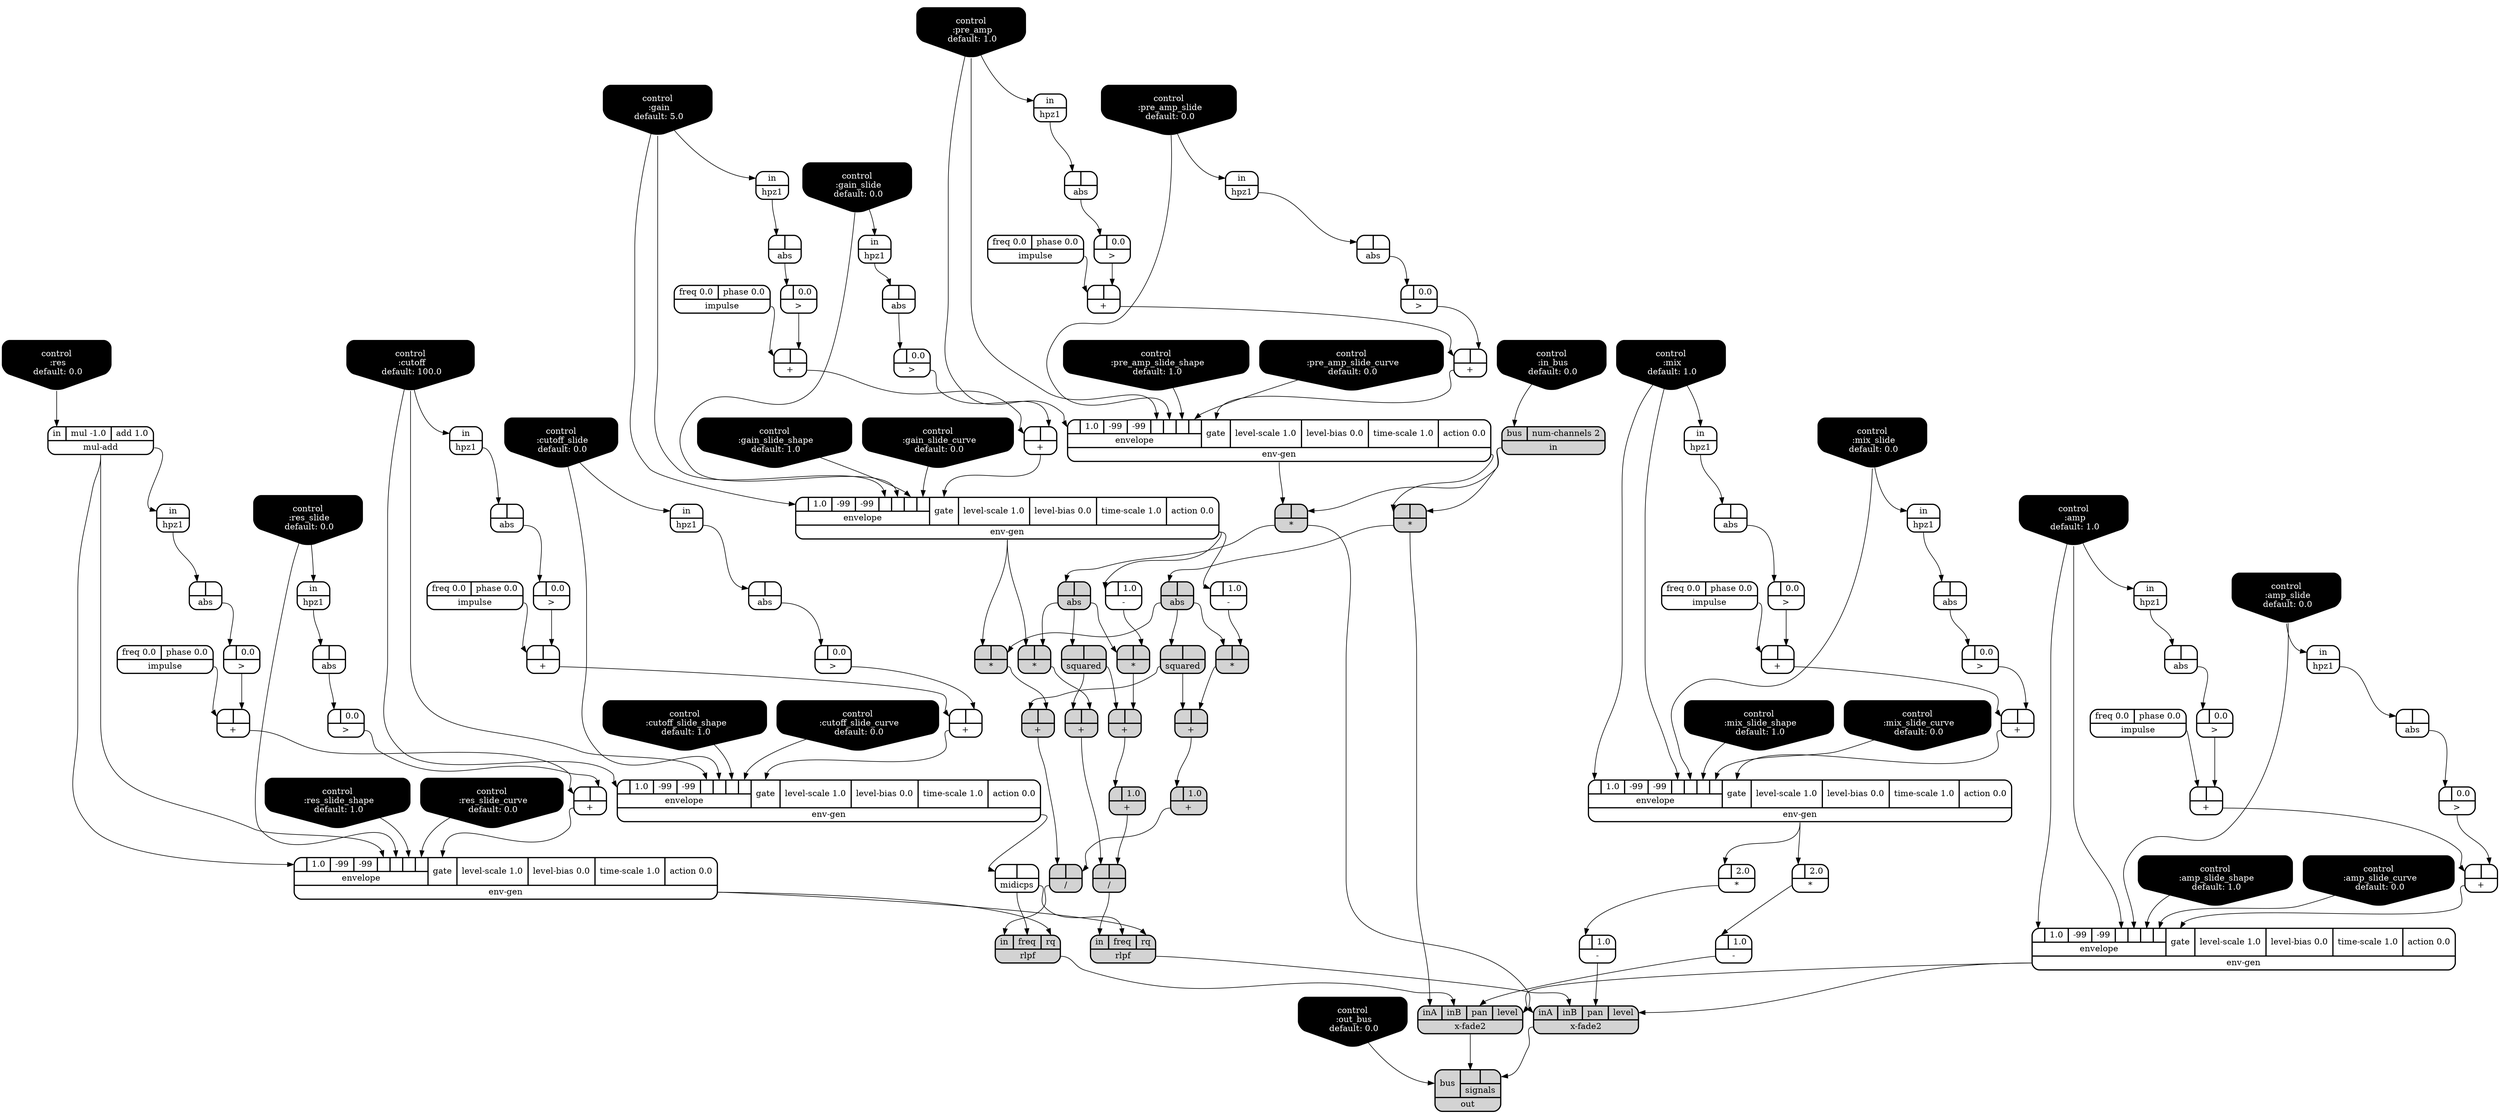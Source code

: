 digraph synthdef {
43 [label = "{{ <a> |<b> } |<__UG_NAME__>* }" style="filled, bold, rounded"  shape=record rankdir=LR];
57 [label = "{{ <a> |<b> } |<__UG_NAME__>* }" style="filled, bold, rounded"  shape=record rankdir=LR];
71 [label = "{{ <a> |<b> 2.0} |<__UG_NAME__>* }" style="bold, rounded" shape=record rankdir=LR];
72 [label = "{{ <a> |<b> } |<__UG_NAME__>* }" style="filled, bold, rounded"  shape=record rankdir=LR];
83 [label = "{{ <a> |<b> } |<__UG_NAME__>* }" style="filled, bold, rounded"  shape=record rankdir=LR];
86 [label = "{{ <a> |<b> } |<__UG_NAME__>* }" style="filled, bold, rounded"  shape=record rankdir=LR];
100 [label = "{{ <a> |<b> 2.0} |<__UG_NAME__>* }" style="bold, rounded" shape=record rankdir=LR];
110 [label = "{{ <a> |<b> } |<__UG_NAME__>* }" style="filled, bold, rounded"  shape=record rankdir=LR];
36 [label = "{{ <a> |<b> } |<__UG_NAME__>+ }" style="bold, rounded" shape=record rankdir=LR];
40 [label = "{{ <a> |<b> } |<__UG_NAME__>+ }" style="bold, rounded" shape=record rankdir=LR];
50 [label = "{{ <a> |<b> } |<__UG_NAME__>+ }" style="bold, rounded" shape=record rankdir=LR];
54 [label = "{{ <a> |<b> } |<__UG_NAME__>+ }" style="bold, rounded" shape=record rankdir=LR];
58 [label = "{{ <a> |<b> } |<__UG_NAME__>+ }" style="filled, bold, rounded"  shape=record rankdir=LR];
65 [label = "{{ <a> |<b> } |<__UG_NAME__>+ }" style="bold, rounded" shape=record rankdir=LR];
69 [label = "{{ <a> |<b> } |<__UG_NAME__>+ }" style="bold, rounded" shape=record rankdir=LR];
78 [label = "{{ <a> |<b> } |<__UG_NAME__>+ }" style="bold, rounded" shape=record rankdir=LR];
79 [label = "{{ <a> |<b> } |<__UG_NAME__>+ }" style="bold, rounded" shape=record rankdir=LR];
84 [label = "{{ <a> |<b> } |<__UG_NAME__>+ }" style="filled, bold, rounded"  shape=record rankdir=LR];
87 [label = "{{ <a> |<b> } |<__UG_NAME__>+ }" style="filled, bold, rounded"  shape=record rankdir=LR];
88 [label = "{{ <a> |<b> 1.0} |<__UG_NAME__>+ }" style="filled, bold, rounded"  shape=record rankdir=LR];
93 [label = "{{ <a> |<b> } |<__UG_NAME__>+ }" style="bold, rounded" shape=record rankdir=LR];
95 [label = "{{ <a> |<b> } |<__UG_NAME__>+ }" style="bold, rounded" shape=record rankdir=LR];
104 [label = "{{ <a> |<b> } |<__UG_NAME__>+ }" style="bold, rounded" shape=record rankdir=LR];
107 [label = "{{ <a> |<b> } |<__UG_NAME__>+ }" style="bold, rounded" shape=record rankdir=LR];
111 [label = "{{ <a> |<b> } |<__UG_NAME__>+ }" style="filled, bold, rounded"  shape=record rankdir=LR];
112 [label = "{{ <a> |<b> 1.0} |<__UG_NAME__>+ }" style="filled, bold, rounded"  shape=record rankdir=LR];
56 [label = "{{ <a> |<b> 1.0} |<__UG_NAME__>- }" style="bold, rounded" shape=record rankdir=LR];
85 [label = "{{ <a> |<b> 1.0} |<__UG_NAME__>- }" style="bold, rounded" shape=record rankdir=LR];
101 [label = "{{ <a> |<b> 1.0} |<__UG_NAME__>- }" style="bold, rounded" shape=record rankdir=LR];
115 [label = "{{ <a> |<b> 1.0} |<__UG_NAME__>- }" style="bold, rounded" shape=record rankdir=LR];
89 [label = "{{ <a> |<b> } |<__UG_NAME__>/ }" style="filled, bold, rounded"  shape=record rankdir=LR];
113 [label = "{{ <a> |<b> } |<__UG_NAME__>/ }" style="filled, bold, rounded"  shape=record rankdir=LR];
28 [label = "{{ <a> |<b> 0.0} |<__UG_NAME__>\> }" style="bold, rounded" shape=record rankdir=LR];
35 [label = "{{ <a> |<b> 0.0} |<__UG_NAME__>\> }" style="bold, rounded" shape=record rankdir=LR];
39 [label = "{{ <a> |<b> 0.0} |<__UG_NAME__>\> }" style="bold, rounded" shape=record rankdir=LR];
49 [label = "{{ <a> |<b> 0.0} |<__UG_NAME__>\> }" style="bold, rounded" shape=record rankdir=LR];
53 [label = "{{ <a> |<b> 0.0} |<__UG_NAME__>\> }" style="bold, rounded" shape=record rankdir=LR];
64 [label = "{{ <a> |<b> 0.0} |<__UG_NAME__>\> }" style="bold, rounded" shape=record rankdir=LR];
68 [label = "{{ <a> |<b> 0.0} |<__UG_NAME__>\> }" style="bold, rounded" shape=record rankdir=LR];
77 [label = "{{ <a> |<b> 0.0} |<__UG_NAME__>\> }" style="bold, rounded" shape=record rankdir=LR];
92 [label = "{{ <a> |<b> 0.0} |<__UG_NAME__>\> }" style="bold, rounded" shape=record rankdir=LR];
94 [label = "{{ <a> |<b> 0.0} |<__UG_NAME__>\> }" style="bold, rounded" shape=record rankdir=LR];
103 [label = "{{ <a> |<b> 0.0} |<__UG_NAME__>\> }" style="bold, rounded" shape=record rankdir=LR];
106 [label = "{{ <a> |<b> 0.0} |<__UG_NAME__>\> }" style="bold, rounded" shape=record rankdir=LR];
27 [label = "{{ <a> |<b> } |<__UG_NAME__>abs }" style="bold, rounded" shape=record rankdir=LR];
34 [label = "{{ <a> |<b> } |<__UG_NAME__>abs }" style="bold, rounded" shape=record rankdir=LR];
38 [label = "{{ <a> |<b> } |<__UG_NAME__>abs }" style="bold, rounded" shape=record rankdir=LR];
44 [label = "{{ <a> |<b> } |<__UG_NAME__>abs }" style="filled, bold, rounded"  shape=record rankdir=LR];
48 [label = "{{ <a> |<b> } |<__UG_NAME__>abs }" style="bold, rounded" shape=record rankdir=LR];
52 [label = "{{ <a> |<b> } |<__UG_NAME__>abs }" style="bold, rounded" shape=record rankdir=LR];
61 [label = "{{ <a> |<b> } |<__UG_NAME__>abs }" style="bold, rounded" shape=record rankdir=LR];
63 [label = "{{ <a> |<b> } |<__UG_NAME__>abs }" style="bold, rounded" shape=record rankdir=LR];
67 [label = "{{ <a> |<b> } |<__UG_NAME__>abs }" style="bold, rounded" shape=record rankdir=LR];
73 [label = "{{ <a> |<b> } |<__UG_NAME__>abs }" style="filled, bold, rounded"  shape=record rankdir=LR];
76 [label = "{{ <a> |<b> } |<__UG_NAME__>abs }" style="bold, rounded" shape=record rankdir=LR];
82 [label = "{{ <a> |<b> } |<__UG_NAME__>abs }" style="bold, rounded" shape=record rankdir=LR];
91 [label = "{{ <a> |<b> } |<__UG_NAME__>abs }" style="bold, rounded" shape=record rankdir=LR];
105 [label = "{{ <a> |<b> } |<__UG_NAME__>abs }" style="bold, rounded" shape=record rankdir=LR];
0 [label = "control
 :amp
 default: 1.0" shape=invhouse style="rounded, filled, bold" fillcolor=black fontcolor=white ]; 
1 [label = "control
 :amp_slide
 default: 0.0" shape=invhouse style="rounded, filled, bold" fillcolor=black fontcolor=white ]; 
2 [label = "control
 :amp_slide_shape
 default: 1.0" shape=invhouse style="rounded, filled, bold" fillcolor=black fontcolor=white ]; 
3 [label = "control
 :amp_slide_curve
 default: 0.0" shape=invhouse style="rounded, filled, bold" fillcolor=black fontcolor=white ]; 
4 [label = "control
 :mix
 default: 1.0" shape=invhouse style="rounded, filled, bold" fillcolor=black fontcolor=white ]; 
5 [label = "control
 :mix_slide
 default: 0.0" shape=invhouse style="rounded, filled, bold" fillcolor=black fontcolor=white ]; 
6 [label = "control
 :mix_slide_shape
 default: 1.0" shape=invhouse style="rounded, filled, bold" fillcolor=black fontcolor=white ]; 
7 [label = "control
 :mix_slide_curve
 default: 0.0" shape=invhouse style="rounded, filled, bold" fillcolor=black fontcolor=white ]; 
8 [label = "control
 :pre_amp
 default: 1.0" shape=invhouse style="rounded, filled, bold" fillcolor=black fontcolor=white ]; 
9 [label = "control
 :pre_amp_slide
 default: 0.0" shape=invhouse style="rounded, filled, bold" fillcolor=black fontcolor=white ]; 
10 [label = "control
 :pre_amp_slide_shape
 default: 1.0" shape=invhouse style="rounded, filled, bold" fillcolor=black fontcolor=white ]; 
11 [label = "control
 :pre_amp_slide_curve
 default: 0.0" shape=invhouse style="rounded, filled, bold" fillcolor=black fontcolor=white ]; 
12 [label = "control
 :gain
 default: 5.0" shape=invhouse style="rounded, filled, bold" fillcolor=black fontcolor=white ]; 
13 [label = "control
 :gain_slide
 default: 0.0" shape=invhouse style="rounded, filled, bold" fillcolor=black fontcolor=white ]; 
14 [label = "control
 :gain_slide_shape
 default: 1.0" shape=invhouse style="rounded, filled, bold" fillcolor=black fontcolor=white ]; 
15 [label = "control
 :gain_slide_curve
 default: 0.0" shape=invhouse style="rounded, filled, bold" fillcolor=black fontcolor=white ]; 
16 [label = "control
 :cutoff
 default: 100.0" shape=invhouse style="rounded, filled, bold" fillcolor=black fontcolor=white ]; 
17 [label = "control
 :cutoff_slide
 default: 0.0" shape=invhouse style="rounded, filled, bold" fillcolor=black fontcolor=white ]; 
18 [label = "control
 :cutoff_slide_shape
 default: 1.0" shape=invhouse style="rounded, filled, bold" fillcolor=black fontcolor=white ]; 
19 [label = "control
 :cutoff_slide_curve
 default: 0.0" shape=invhouse style="rounded, filled, bold" fillcolor=black fontcolor=white ]; 
20 [label = "control
 :res
 default: 0.0" shape=invhouse style="rounded, filled, bold" fillcolor=black fontcolor=white ]; 
21 [label = "control
 :res_slide
 default: 0.0" shape=invhouse style="rounded, filled, bold" fillcolor=black fontcolor=white ]; 
22 [label = "control
 :res_slide_shape
 default: 1.0" shape=invhouse style="rounded, filled, bold" fillcolor=black fontcolor=white ]; 
23 [label = "control
 :res_slide_curve
 default: 0.0" shape=invhouse style="rounded, filled, bold" fillcolor=black fontcolor=white ]; 
24 [label = "control
 :in_bus
 default: 0.0" shape=invhouse style="rounded, filled, bold" fillcolor=black fontcolor=white ]; 
25 [label = "control
 :out_bus
 default: 0.0" shape=invhouse style="rounded, filled, bold" fillcolor=black fontcolor=white ]; 
41 [label = "{{ {{<envelope___control___0>|1.0|-99|-99|<envelope___control___4>|<envelope___control___5>|<envelope___control___6>|<envelope___control___7>}|envelope}|<gate> gate|<level____scale> level-scale 1.0|<level____bias> level-bias 0.0|<time____scale> time-scale 1.0|<action> action 0.0} |<__UG_NAME__>env-gen }" style="bold, rounded" shape=record rankdir=LR];
55 [label = "{{ {{<envelope___control___0>|1.0|-99|-99|<envelope___control___4>|<envelope___control___5>|<envelope___control___6>|<envelope___control___7>}|envelope}|<gate> gate|<level____scale> level-scale 1.0|<level____bias> level-bias 0.0|<time____scale> time-scale 1.0|<action> action 0.0} |<__UG_NAME__>env-gen }" style="bold, rounded" shape=record rankdir=LR];
70 [label = "{{ {{<envelope___control___0>|1.0|-99|-99|<envelope___control___4>|<envelope___control___5>|<envelope___control___6>|<envelope___control___7>}|envelope}|<gate> gate|<level____scale> level-scale 1.0|<level____bias> level-bias 0.0|<time____scale> time-scale 1.0|<action> action 0.0} |<__UG_NAME__>env-gen }" style="bold, rounded" shape=record rankdir=LR];
96 [label = "{{ {{<envelope___control___0>|1.0|-99|-99|<envelope___control___4>|<envelope___control___5>|<envelope___control___6>|<envelope___control___7>}|envelope}|<gate> gate|<level____scale> level-scale 1.0|<level____bias> level-bias 0.0|<time____scale> time-scale 1.0|<action> action 0.0} |<__UG_NAME__>env-gen }" style="bold, rounded" shape=record rankdir=LR];
98 [label = "{{ {{<envelope___mul____add___0>|1.0|-99|-99|<envelope___mul____add___4>|<envelope___control___5>|<envelope___control___6>|<envelope___control___7>}|envelope}|<gate> gate|<level____scale> level-scale 1.0|<level____bias> level-bias 0.0|<time____scale> time-scale 1.0|<action> action 0.0} |<__UG_NAME__>env-gen }" style="bold, rounded" shape=record rankdir=LR];
108 [label = "{{ {{<envelope___control___0>|1.0|-99|-99|<envelope___control___4>|<envelope___control___5>|<envelope___control___6>|<envelope___control___7>}|envelope}|<gate> gate|<level____scale> level-scale 1.0|<level____bias> level-bias 0.0|<time____scale> time-scale 1.0|<action> action 0.0} |<__UG_NAME__>env-gen }" style="bold, rounded" shape=record rankdir=LR];
26 [label = "{{ <in> in} |<__UG_NAME__>hpz1 }" style="bold, rounded" shape=record rankdir=LR];
30 [label = "{{ <in> in} |<__UG_NAME__>hpz1 }" style="bold, rounded" shape=record rankdir=LR];
33 [label = "{{ <in> in} |<__UG_NAME__>hpz1 }" style="bold, rounded" shape=record rankdir=LR];
37 [label = "{{ <in> in} |<__UG_NAME__>hpz1 }" style="bold, rounded" shape=record rankdir=LR];
47 [label = "{{ <in> in} |<__UG_NAME__>hpz1 }" style="bold, rounded" shape=record rankdir=LR];
51 [label = "{{ <in> in} |<__UG_NAME__>hpz1 }" style="bold, rounded" shape=record rankdir=LR];
59 [label = "{{ <in> in} |<__UG_NAME__>hpz1 }" style="bold, rounded" shape=record rankdir=LR];
60 [label = "{{ <in> in} |<__UG_NAME__>hpz1 }" style="bold, rounded" shape=record rankdir=LR];
66 [label = "{{ <in> in} |<__UG_NAME__>hpz1 }" style="bold, rounded" shape=record rankdir=LR];
80 [label = "{{ <in> in} |<__UG_NAME__>hpz1 }" style="bold, rounded" shape=record rankdir=LR];
81 [label = "{{ <in> in} |<__UG_NAME__>hpz1 }" style="bold, rounded" shape=record rankdir=LR];
90 [label = "{{ <in> in} |<__UG_NAME__>hpz1 }" style="bold, rounded" shape=record rankdir=LR];
31 [label = "{{ <freq> freq 0.0|<phase> phase 0.0} |<__UG_NAME__>impulse }" style="bold, rounded" shape=record rankdir=LR];
32 [label = "{{ <freq> freq 0.0|<phase> phase 0.0} |<__UG_NAME__>impulse }" style="bold, rounded" shape=record rankdir=LR];
46 [label = "{{ <freq> freq 0.0|<phase> phase 0.0} |<__UG_NAME__>impulse }" style="bold, rounded" shape=record rankdir=LR];
62 [label = "{{ <freq> freq 0.0|<phase> phase 0.0} |<__UG_NAME__>impulse }" style="bold, rounded" shape=record rankdir=LR];
75 [label = "{{ <freq> freq 0.0|<phase> phase 0.0} |<__UG_NAME__>impulse }" style="bold, rounded" shape=record rankdir=LR];
102 [label = "{{ <freq> freq 0.0|<phase> phase 0.0} |<__UG_NAME__>impulse }" style="bold, rounded" shape=record rankdir=LR];
42 [label = "{{ <bus> bus|<num____channels> num-channels 2} |<__UG_NAME__>in }" style="filled, bold, rounded"  shape=record rankdir=LR];
97 [label = "{{ <a> |<b> } |<__UG_NAME__>midicps }" style="bold, rounded" shape=record rankdir=LR];
29 [label = "{{ <in> in|<mul> mul -1.0|<add> add 1.0} |<__UG_NAME__>mul-add }" style="bold, rounded" shape=record rankdir=LR];
117 [label = "{{ <bus> bus|{{<signals___x____fade2___0>|<signals___x____fade2___1>}|signals}} |<__UG_NAME__>out }" style="filled, bold, rounded"  shape=record rankdir=LR];
99 [label = "{{ <in> in|<freq> freq|<rq> rq} |<__UG_NAME__>rlpf }" style="filled, bold, rounded"  shape=record rankdir=LR];
114 [label = "{{ <in> in|<freq> freq|<rq> rq} |<__UG_NAME__>rlpf }" style="filled, bold, rounded"  shape=record rankdir=LR];
45 [label = "{{ <a> |<b> } |<__UG_NAME__>squared }" style="filled, bold, rounded"  shape=record rankdir=LR];
74 [label = "{{ <a> |<b> } |<__UG_NAME__>squared }" style="filled, bold, rounded"  shape=record rankdir=LR];
109 [label = "{{ <ina> inA|<inb> inB|<pan> pan|<level> level} |<__UG_NAME__>x-fade2 }" style="filled, bold, rounded"  shape=record rankdir=LR];
116 [label = "{{ <ina> inA|<inb> inB|<pan> pan|<level> level} |<__UG_NAME__>x-fade2 }" style="filled, bold, rounded"  shape=record rankdir=LR];

42:__UG_NAME__ -> 43:b ;
41:__UG_NAME__ -> 43:a ;
56:__UG_NAME__ -> 57:b ;
44:__UG_NAME__ -> 57:a ;
70:__UG_NAME__ -> 71:a ;
42:__UG_NAME__ -> 72:b ;
41:__UG_NAME__ -> 72:a ;
73:__UG_NAME__ -> 83:b ;
55:__UG_NAME__ -> 83:a ;
85:__UG_NAME__ -> 86:b ;
73:__UG_NAME__ -> 86:a ;
70:__UG_NAME__ -> 100:a ;
44:__UG_NAME__ -> 110:b ;
55:__UG_NAME__ -> 110:a ;
35:__UG_NAME__ -> 36:b ;
32:__UG_NAME__ -> 36:a ;
39:__UG_NAME__ -> 40:b ;
36:__UG_NAME__ -> 40:a ;
49:__UG_NAME__ -> 50:b ;
46:__UG_NAME__ -> 50:a ;
53:__UG_NAME__ -> 54:b ;
50:__UG_NAME__ -> 54:a ;
57:__UG_NAME__ -> 58:b ;
45:__UG_NAME__ -> 58:a ;
64:__UG_NAME__ -> 65:b ;
62:__UG_NAME__ -> 65:a ;
68:__UG_NAME__ -> 69:b ;
65:__UG_NAME__ -> 69:a ;
77:__UG_NAME__ -> 78:b ;
75:__UG_NAME__ -> 78:a ;
28:__UG_NAME__ -> 79:b ;
78:__UG_NAME__ -> 79:a ;
83:__UG_NAME__ -> 84:b ;
74:__UG_NAME__ -> 84:a ;
86:__UG_NAME__ -> 87:b ;
74:__UG_NAME__ -> 87:a ;
87:__UG_NAME__ -> 88:a ;
92:__UG_NAME__ -> 93:b ;
31:__UG_NAME__ -> 93:a ;
94:__UG_NAME__ -> 95:b ;
93:__UG_NAME__ -> 95:a ;
103:__UG_NAME__ -> 104:b ;
102:__UG_NAME__ -> 104:a ;
106:__UG_NAME__ -> 107:b ;
104:__UG_NAME__ -> 107:a ;
110:__UG_NAME__ -> 111:b ;
45:__UG_NAME__ -> 111:a ;
58:__UG_NAME__ -> 112:a ;
55:__UG_NAME__ -> 56:a ;
55:__UG_NAME__ -> 85:a ;
100:__UG_NAME__ -> 101:a ;
71:__UG_NAME__ -> 115:a ;
88:__UG_NAME__ -> 89:b ;
84:__UG_NAME__ -> 89:a ;
112:__UG_NAME__ -> 113:b ;
111:__UG_NAME__ -> 113:a ;
27:__UG_NAME__ -> 28:a ;
34:__UG_NAME__ -> 35:a ;
38:__UG_NAME__ -> 39:a ;
48:__UG_NAME__ -> 49:a ;
52:__UG_NAME__ -> 53:a ;
63:__UG_NAME__ -> 64:a ;
67:__UG_NAME__ -> 68:a ;
76:__UG_NAME__ -> 77:a ;
91:__UG_NAME__ -> 92:a ;
82:__UG_NAME__ -> 94:a ;
61:__UG_NAME__ -> 103:a ;
105:__UG_NAME__ -> 106:a ;
26:__UG_NAME__ -> 27:a ;
33:__UG_NAME__ -> 34:a ;
37:__UG_NAME__ -> 38:a ;
43:__UG_NAME__ -> 44:a ;
47:__UG_NAME__ -> 48:a ;
51:__UG_NAME__ -> 52:a ;
60:__UG_NAME__ -> 61:a ;
59:__UG_NAME__ -> 63:a ;
66:__UG_NAME__ -> 67:a ;
72:__UG_NAME__ -> 73:a ;
30:__UG_NAME__ -> 76:a ;
81:__UG_NAME__ -> 82:a ;
90:__UG_NAME__ -> 91:a ;
80:__UG_NAME__ -> 105:a ;
40:__UG_NAME__ -> 41:gate ;
8:__UG_NAME__ -> 41:envelope___control___0 ;
8:__UG_NAME__ -> 41:envelope___control___4 ;
9:__UG_NAME__ -> 41:envelope___control___5 ;
10:__UG_NAME__ -> 41:envelope___control___6 ;
11:__UG_NAME__ -> 41:envelope___control___7 ;
54:__UG_NAME__ -> 55:gate ;
12:__UG_NAME__ -> 55:envelope___control___0 ;
12:__UG_NAME__ -> 55:envelope___control___4 ;
13:__UG_NAME__ -> 55:envelope___control___5 ;
14:__UG_NAME__ -> 55:envelope___control___6 ;
15:__UG_NAME__ -> 55:envelope___control___7 ;
69:__UG_NAME__ -> 70:gate ;
4:__UG_NAME__ -> 70:envelope___control___0 ;
4:__UG_NAME__ -> 70:envelope___control___4 ;
5:__UG_NAME__ -> 70:envelope___control___5 ;
6:__UG_NAME__ -> 70:envelope___control___6 ;
7:__UG_NAME__ -> 70:envelope___control___7 ;
95:__UG_NAME__ -> 96:gate ;
16:__UG_NAME__ -> 96:envelope___control___0 ;
16:__UG_NAME__ -> 96:envelope___control___4 ;
17:__UG_NAME__ -> 96:envelope___control___5 ;
18:__UG_NAME__ -> 96:envelope___control___6 ;
19:__UG_NAME__ -> 96:envelope___control___7 ;
79:__UG_NAME__ -> 98:gate ;
29:__UG_NAME__ -> 98:envelope___mul____add___0 ;
29:__UG_NAME__ -> 98:envelope___mul____add___4 ;
21:__UG_NAME__ -> 98:envelope___control___5 ;
22:__UG_NAME__ -> 98:envelope___control___6 ;
23:__UG_NAME__ -> 98:envelope___control___7 ;
107:__UG_NAME__ -> 108:gate ;
0:__UG_NAME__ -> 108:envelope___control___0 ;
0:__UG_NAME__ -> 108:envelope___control___4 ;
1:__UG_NAME__ -> 108:envelope___control___5 ;
2:__UG_NAME__ -> 108:envelope___control___6 ;
3:__UG_NAME__ -> 108:envelope___control___7 ;
21:__UG_NAME__ -> 26:in ;
29:__UG_NAME__ -> 30:in ;
8:__UG_NAME__ -> 33:in ;
9:__UG_NAME__ -> 37:in ;
12:__UG_NAME__ -> 47:in ;
13:__UG_NAME__ -> 51:in ;
4:__UG_NAME__ -> 59:in ;
0:__UG_NAME__ -> 60:in ;
5:__UG_NAME__ -> 66:in ;
1:__UG_NAME__ -> 80:in ;
17:__UG_NAME__ -> 81:in ;
16:__UG_NAME__ -> 90:in ;
24:__UG_NAME__ -> 42:bus ;
96:__UG_NAME__ -> 97:a ;
20:__UG_NAME__ -> 29:in ;
109:__UG_NAME__ -> 117:signals___x____fade2___0 ;
116:__UG_NAME__ -> 117:signals___x____fade2___1 ;
25:__UG_NAME__ -> 117:bus ;
98:__UG_NAME__ -> 99:rq ;
97:__UG_NAME__ -> 99:freq ;
89:__UG_NAME__ -> 99:in ;
98:__UG_NAME__ -> 114:rq ;
97:__UG_NAME__ -> 114:freq ;
113:__UG_NAME__ -> 114:in ;
44:__UG_NAME__ -> 45:a ;
73:__UG_NAME__ -> 74:a ;
108:__UG_NAME__ -> 109:level ;
101:__UG_NAME__ -> 109:pan ;
99:__UG_NAME__ -> 109:inb ;
72:__UG_NAME__ -> 109:ina ;
108:__UG_NAME__ -> 116:level ;
115:__UG_NAME__ -> 116:pan ;
114:__UG_NAME__ -> 116:inb ;
43:__UG_NAME__ -> 116:ina ;

}